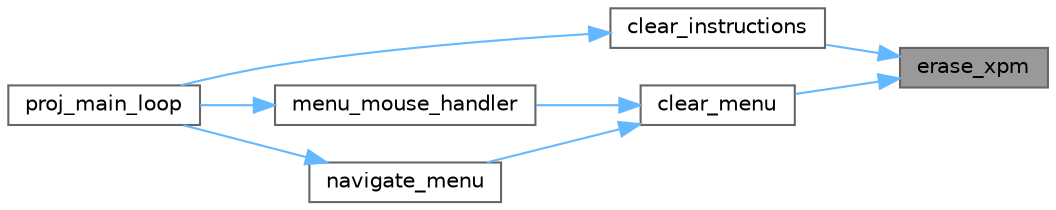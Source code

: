 digraph "erase_xpm"
{
 // LATEX_PDF_SIZE
  bgcolor="transparent";
  edge [fontname=Helvetica,fontsize=10,labelfontname=Helvetica,labelfontsize=10];
  node [fontname=Helvetica,fontsize=10,shape=box,height=0.2,width=0.4];
  rankdir="RL";
  Node1 [label="erase_xpm",height=0.2,width=0.4,color="gray40", fillcolor="grey60", style="filled", fontcolor="black",tooltip="Erases an xpm image from the screen."];
  Node1 -> Node2 [dir="back",color="steelblue1",style="solid"];
  Node2 [label="clear_instructions",height=0.2,width=0.4,color="grey40", fillcolor="white", style="filled",URL="$menu_8c.html#a565fd8fef5aa1b3874722adf616cdf89",tooltip="This function clears the XPM images for the instruction."];
  Node2 -> Node3 [dir="back",color="steelblue1",style="solid"];
  Node3 [label="proj_main_loop",height=0.2,width=0.4,color="grey40", fillcolor="white", style="filled",URL="$proj_8c.html#a2a16f651eccbd248e1ad3b3b924b143b",tooltip=" "];
  Node1 -> Node4 [dir="back",color="steelblue1",style="solid"];
  Node4 [label="clear_menu",height=0.2,width=0.4,color="grey40", fillcolor="white", style="filled",URL="$menu_8c.html#ac236c3db0ae243876d31c6d59444e1cd",tooltip="This function clears the XPM images for the menu screen."];
  Node4 -> Node5 [dir="back",color="steelblue1",style="solid"];
  Node5 [label="menu_mouse_handler",height=0.2,width=0.4,color="grey40", fillcolor="white", style="filled",URL="$menu_8c.html#ad9df0e59e18acd09170f5b66cabf858a",tooltip="Handles mouse events on the menu screen."];
  Node5 -> Node3 [dir="back",color="steelblue1",style="solid"];
  Node4 -> Node6 [dir="back",color="steelblue1",style="solid"];
  Node6 [label="navigate_menu",height=0.2,width=0.4,color="grey40", fillcolor="white", style="filled",URL="$menu_8c.html#a5545a30474386b54802eddd5458df26b",tooltip="This function navigates the menu screen based on the user input."];
  Node6 -> Node3 [dir="back",color="steelblue1",style="solid"];
}

